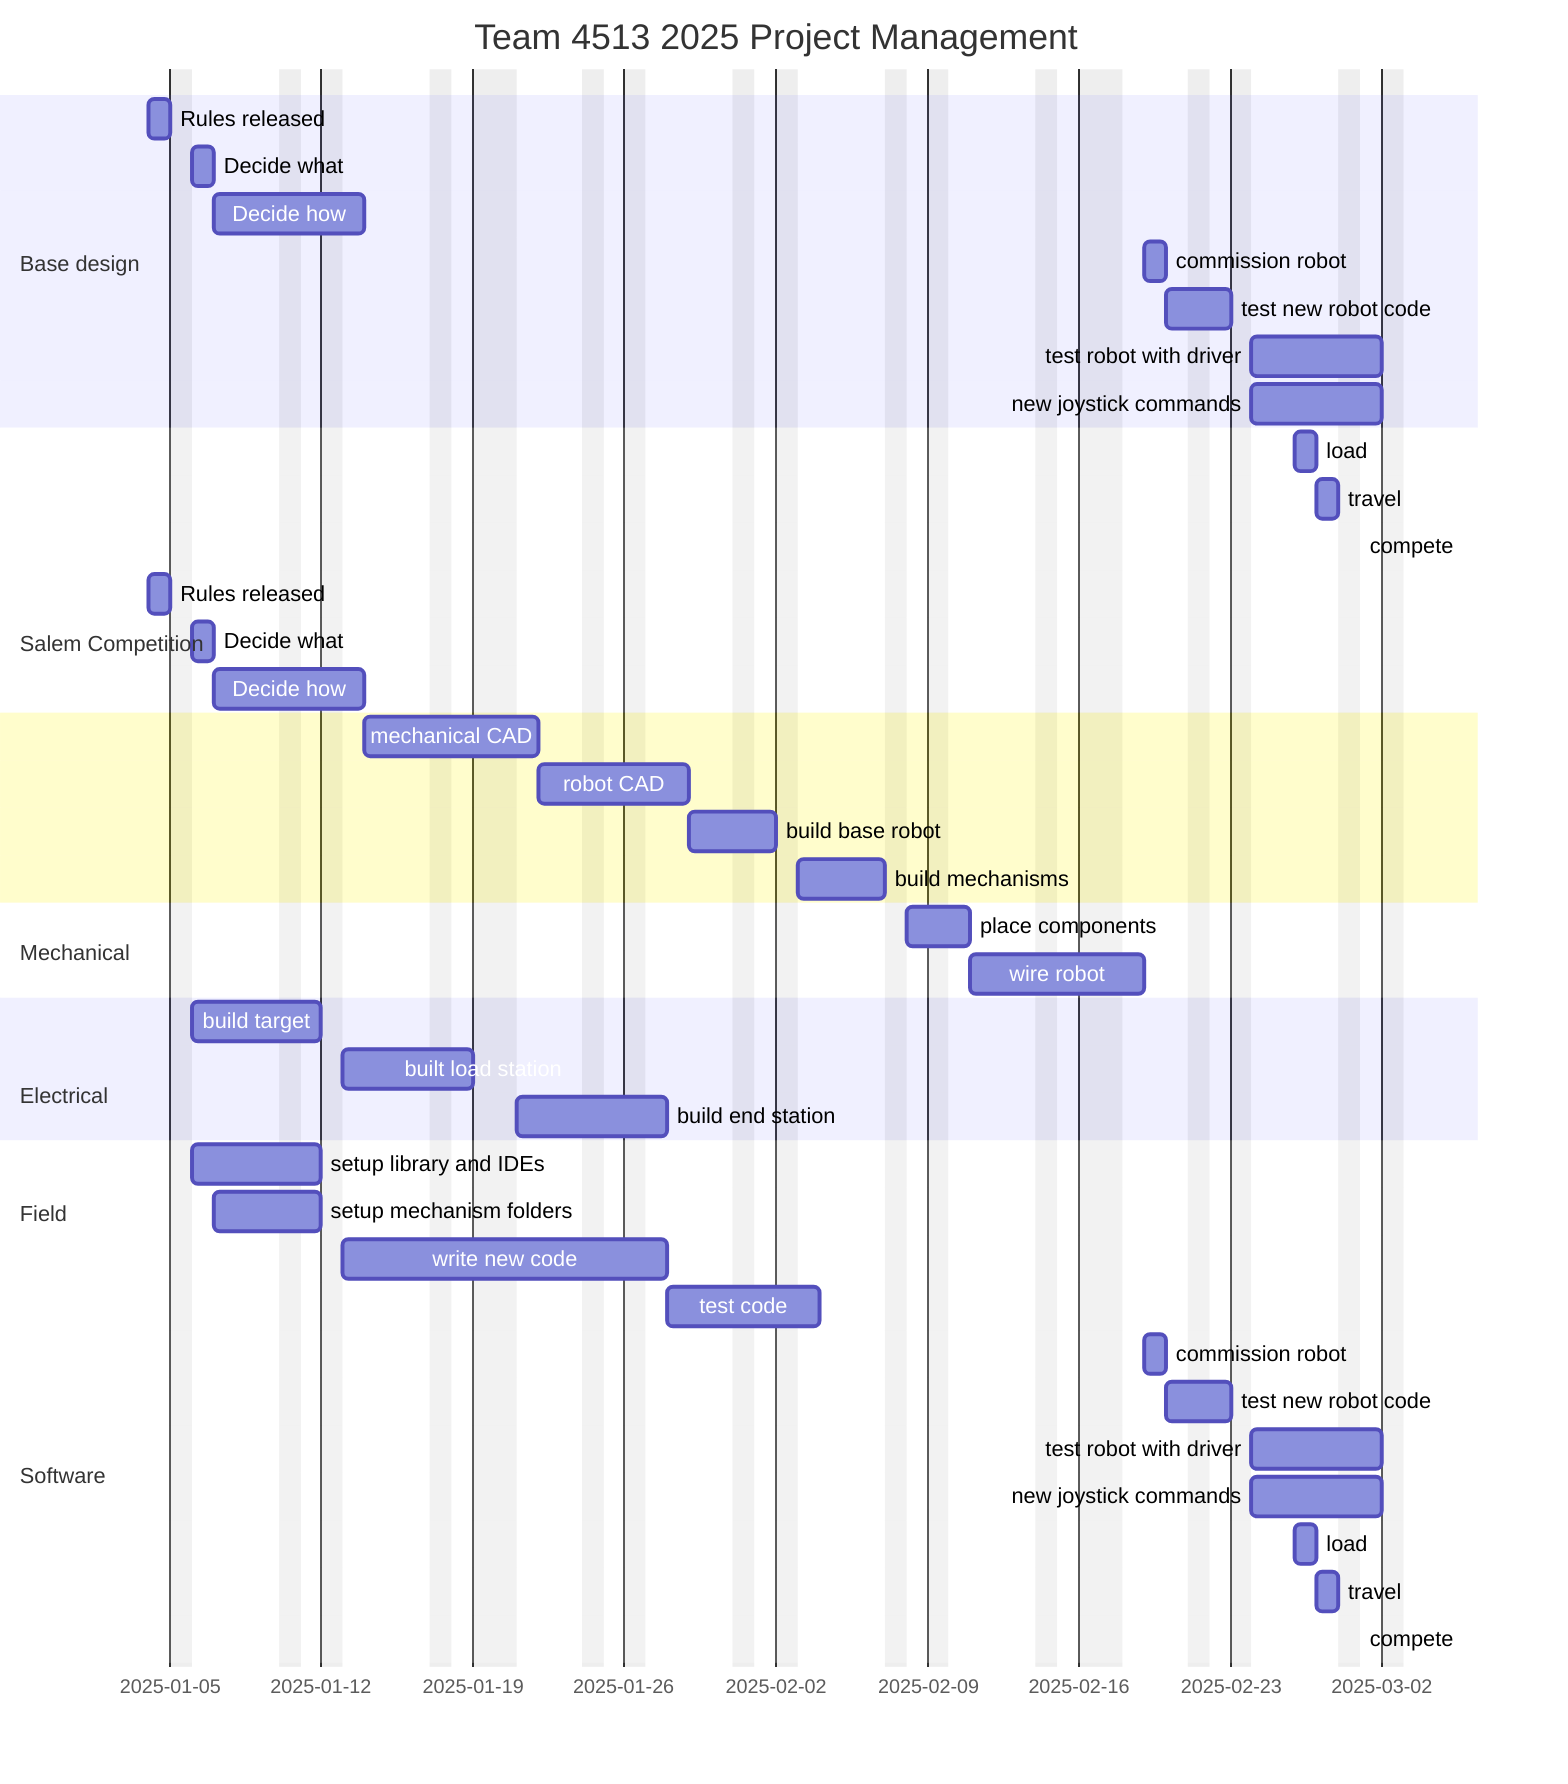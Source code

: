 gantt
    title Team 4513 2025 Project Management
    dateFormat  YYYY-MM-DD
    excludes Friday Sunday 2025-01-20 2025-02-14 2025-02-17 2025-03-13 2025-03-14 2025-03-21

    section Base design
    Rules released   : bas1, 2025-01-04, 1d
    Decide what      : bas2, after bas1  , 1d
    Decide how       : bas3, after bas2  , 5d

    commission robot        : soft5, after ele5 soft4, 1d
    test new robot code     : soft6, after soft5, 2d
    test robot with driver  : soft7, after soft6, 5d
    new joystick commands   : soft8, after soft6, 5d

    section Salem Competition
    load           : comp1, 2025-02-26, 1d
    travel         : comp2, after comp1, 1d
    compete        : comp3, after comp2, 2025-03-01
    Rules released   : bas1, 2025-01-04, 1d
    Decide what      : bas2, after bas1  , 1d
    Decide how       : bas3, after bas2  , 5d

    section Mechanical
    mechanical CAD   : mech1, after bas3 , 5d
    robot CAD        : mech2, after mech1, 5d
    build base robot : mech3, after mech2, 3d
    build mechanisms : mech4, after mech3, 4d

    section Electrical
    place components  : ele4, after mech4, 2d
    wire robot        : ele5, after ele4, 5d

    section Field
    build target       : field1, after bas1, 5d
    built load station : field2, after field1, 5d
    build end station  : field3, after field2, 5d

    section Software
    setup library and IDEs  : soft1, after bas1,5d
    setup mechanism folders : soft2, after bas2, 4d
    write new code          : soft3, after soft2, 10d
    test code               : soft4, after soft3, 5d
    commission robot        : soft5, after ele5 soft4, 1d
    test new robot code     : soft6, after soft5, 2d
    test robot with driver  : soft7, after soft6, 5d
    new joystick commands   : soft8, after soft6, 5d

    section Salem Competition
    load           : comp1, 2025-02-26, 1d
    travel         : comp2, after comp1, 1d
    compete        : comp3, after comp2, 2025-03-01